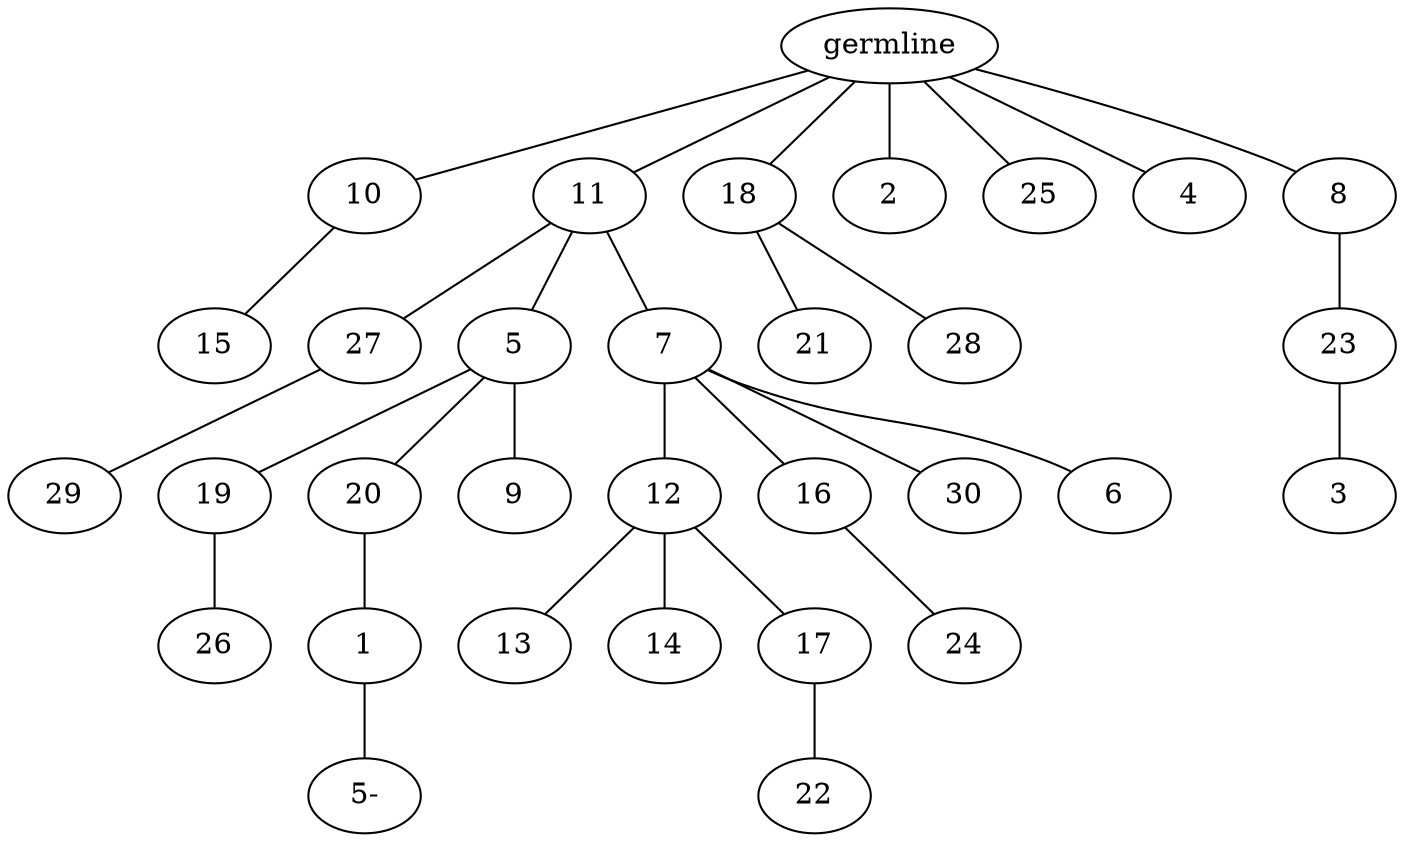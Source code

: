 graph tree {
    "139740290398000" [label="germline"];
    "139740290398384" [label="10"];
    "139740290398864" [label="15"];
    "139740290398768" [label="11"];
    "139740290399392" [label="27"];
    "139740290399872" [label="29"];
    "139740290399680" [label="5"];
    "139740290404560" [label="19"];
    "139740290405040" [label="26"];
    "139740290388176" [label="20"];
    "139740290382624" [label="1"];
    "139740290382144" [label="5-"];
    "139740290388512" [label="9"];
    "139740290400160" [label="7"];
    "139740290327120" [label="12"];
    "139740290386816" [label="13"];
    "139740290385088" [label="14"];
    "139740290385184" [label="17"];
    "139740290386432" [label="22"];
    "139740290328800" [label="16"];
    "139740290405328" [label="24"];
    "139740290384416" [label="30"];
    "139740290405376" [label="6"];
    "139740290398816" [label="18"];
    "139740290406288" [label="21"];
    "139740290406240" [label="28"];
    "139740290399296" [label="2"];
    "139740290405952" [label="25"];
    "139740290407008" [label="4"];
    "139740290407440" [label="8"];
    "139740290407920" [label="23"];
    "139740290408608" [label="3"];
    "139740290398000" -- "139740290398384";
    "139740290398000" -- "139740290398768";
    "139740290398000" -- "139740290398816";
    "139740290398000" -- "139740290399296";
    "139740290398000" -- "139740290405952";
    "139740290398000" -- "139740290407008";
    "139740290398000" -- "139740290407440";
    "139740290398384" -- "139740290398864";
    "139740290398768" -- "139740290399392";
    "139740290398768" -- "139740290399680";
    "139740290398768" -- "139740290400160";
    "139740290399392" -- "139740290399872";
    "139740290399680" -- "139740290404560";
    "139740290399680" -- "139740290388176";
    "139740290399680" -- "139740290388512";
    "139740290404560" -- "139740290405040";
    "139740290388176" -- "139740290382624";
    "139740290382624" -- "139740290382144";
    "139740290400160" -- "139740290327120";
    "139740290400160" -- "139740290328800";
    "139740290400160" -- "139740290384416";
    "139740290400160" -- "139740290405376";
    "139740290327120" -- "139740290386816";
    "139740290327120" -- "139740290385088";
    "139740290327120" -- "139740290385184";
    "139740290385184" -- "139740290386432";
    "139740290328800" -- "139740290405328";
    "139740290398816" -- "139740290406288";
    "139740290398816" -- "139740290406240";
    "139740290407440" -- "139740290407920";
    "139740290407920" -- "139740290408608";
}
